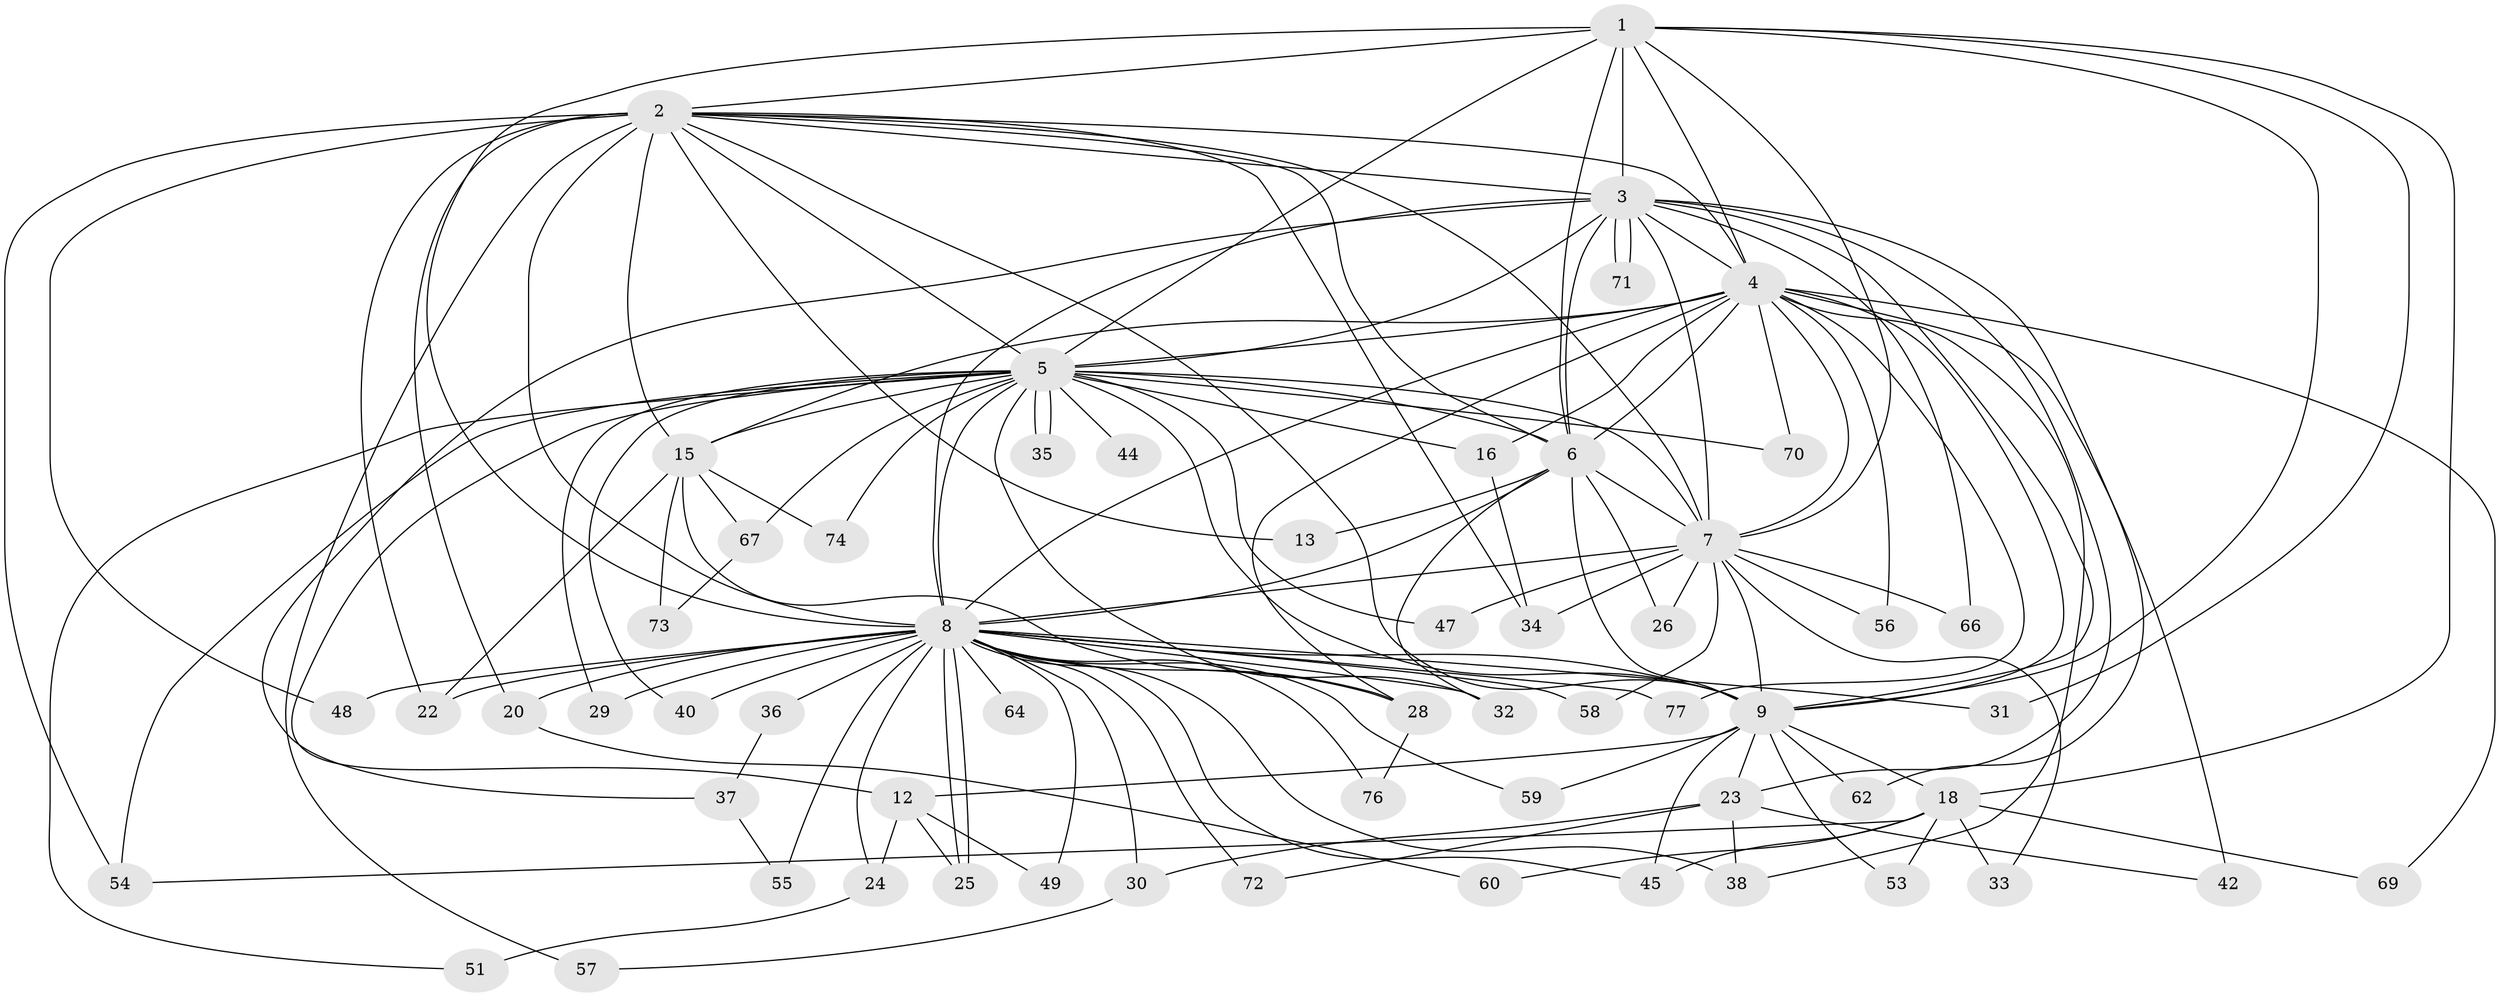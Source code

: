 // Generated by graph-tools (version 1.1) at 2025/51/02/27/25 19:51:50]
// undirected, 59 vertices, 142 edges
graph export_dot {
graph [start="1"]
  node [color=gray90,style=filled];
  1 [super="+21"];
  2 [super="+75"];
  3 [super="+52"];
  4 [super="+14"];
  5 [super="+11"];
  6 [super="+17"];
  7 [super="+19"];
  8 [super="+10"];
  9 [super="+43"];
  12 [super="+50"];
  13;
  15 [super="+46"];
  16;
  18 [super="+65"];
  20;
  22;
  23 [super="+39"];
  24;
  25 [super="+27"];
  26;
  28 [super="+61"];
  29;
  30;
  31;
  32 [super="+41"];
  33;
  34 [super="+68"];
  35;
  36;
  37;
  38;
  40;
  42;
  44;
  45 [super="+63"];
  47;
  48;
  49;
  51;
  53;
  54;
  55;
  56;
  57;
  58;
  59;
  60;
  62;
  64;
  66;
  67;
  69;
  70;
  71;
  72;
  73;
  74;
  76;
  77;
  1 -- 2;
  1 -- 3 [weight=2];
  1 -- 4;
  1 -- 5;
  1 -- 6;
  1 -- 7;
  1 -- 8 [weight=2];
  1 -- 9;
  1 -- 18;
  1 -- 31;
  2 -- 3;
  2 -- 4;
  2 -- 5;
  2 -- 6;
  2 -- 7;
  2 -- 8 [weight=2];
  2 -- 9;
  2 -- 13;
  2 -- 15;
  2 -- 20;
  2 -- 48;
  2 -- 54;
  2 -- 57;
  2 -- 22;
  2 -- 34;
  3 -- 4 [weight=2];
  3 -- 5;
  3 -- 6;
  3 -- 7;
  3 -- 8 [weight=3];
  3 -- 9;
  3 -- 23;
  3 -- 37;
  3 -- 62;
  3 -- 66;
  3 -- 71;
  3 -- 71;
  4 -- 5;
  4 -- 6 [weight=2];
  4 -- 7;
  4 -- 8 [weight=2];
  4 -- 9;
  4 -- 15;
  4 -- 38;
  4 -- 42;
  4 -- 56;
  4 -- 69;
  4 -- 16;
  4 -- 70;
  4 -- 28;
  4 -- 77;
  5 -- 6;
  5 -- 7 [weight=2];
  5 -- 8 [weight=2];
  5 -- 9;
  5 -- 12;
  5 -- 16;
  5 -- 29;
  5 -- 32;
  5 -- 35;
  5 -- 35;
  5 -- 40;
  5 -- 44 [weight=2];
  5 -- 47;
  5 -- 51;
  5 -- 54;
  5 -- 70;
  5 -- 67;
  5 -- 74;
  5 -- 15;
  6 -- 7;
  6 -- 8 [weight=2];
  6 -- 9 [weight=2];
  6 -- 13;
  6 -- 26;
  6 -- 32;
  7 -- 8 [weight=2];
  7 -- 9;
  7 -- 26;
  7 -- 33;
  7 -- 34;
  7 -- 47;
  7 -- 56;
  7 -- 58;
  7 -- 66;
  8 -- 9 [weight=2];
  8 -- 20;
  8 -- 22;
  8 -- 24;
  8 -- 25;
  8 -- 25;
  8 -- 30;
  8 -- 32;
  8 -- 36 [weight=2];
  8 -- 38;
  8 -- 40;
  8 -- 45;
  8 -- 49;
  8 -- 55;
  8 -- 58;
  8 -- 64 [weight=2];
  8 -- 72;
  8 -- 77;
  8 -- 76;
  8 -- 48;
  8 -- 59;
  8 -- 29;
  8 -- 31;
  8 -- 28;
  9 -- 12;
  9 -- 18;
  9 -- 23;
  9 -- 45;
  9 -- 53;
  9 -- 59;
  9 -- 62;
  12 -- 24 [weight=2];
  12 -- 49;
  12 -- 25;
  15 -- 22;
  15 -- 28;
  15 -- 67;
  15 -- 74;
  15 -- 73;
  16 -- 34;
  18 -- 33;
  18 -- 53;
  18 -- 60;
  18 -- 69;
  18 -- 54;
  18 -- 45;
  20 -- 60;
  23 -- 30;
  23 -- 42;
  23 -- 72;
  23 -- 38;
  24 -- 51;
  28 -- 76;
  30 -- 57;
  36 -- 37;
  37 -- 55;
  67 -- 73;
}
